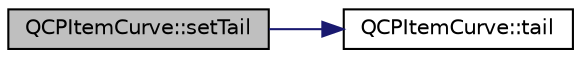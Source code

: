 digraph "QCPItemCurve::setTail"
{
 // LATEX_PDF_SIZE
  edge [fontname="Helvetica",fontsize="10",labelfontname="Helvetica",labelfontsize="10"];
  node [fontname="Helvetica",fontsize="10",shape=record];
  rankdir="LR";
  Node1 [label="QCPItemCurve::setTail",height=0.2,width=0.4,color="black", fillcolor="grey75", style="filled", fontcolor="black",tooltip=" "];
  Node1 -> Node2 [color="midnightblue",fontsize="10",style="solid",fontname="Helvetica"];
  Node2 [label="QCPItemCurve::tail",height=0.2,width=0.4,color="black", fillcolor="white", style="filled",URL="$classQCPItemCurve.html#aaef82aa581f6996444028027d6829acc",tooltip=" "];
}
